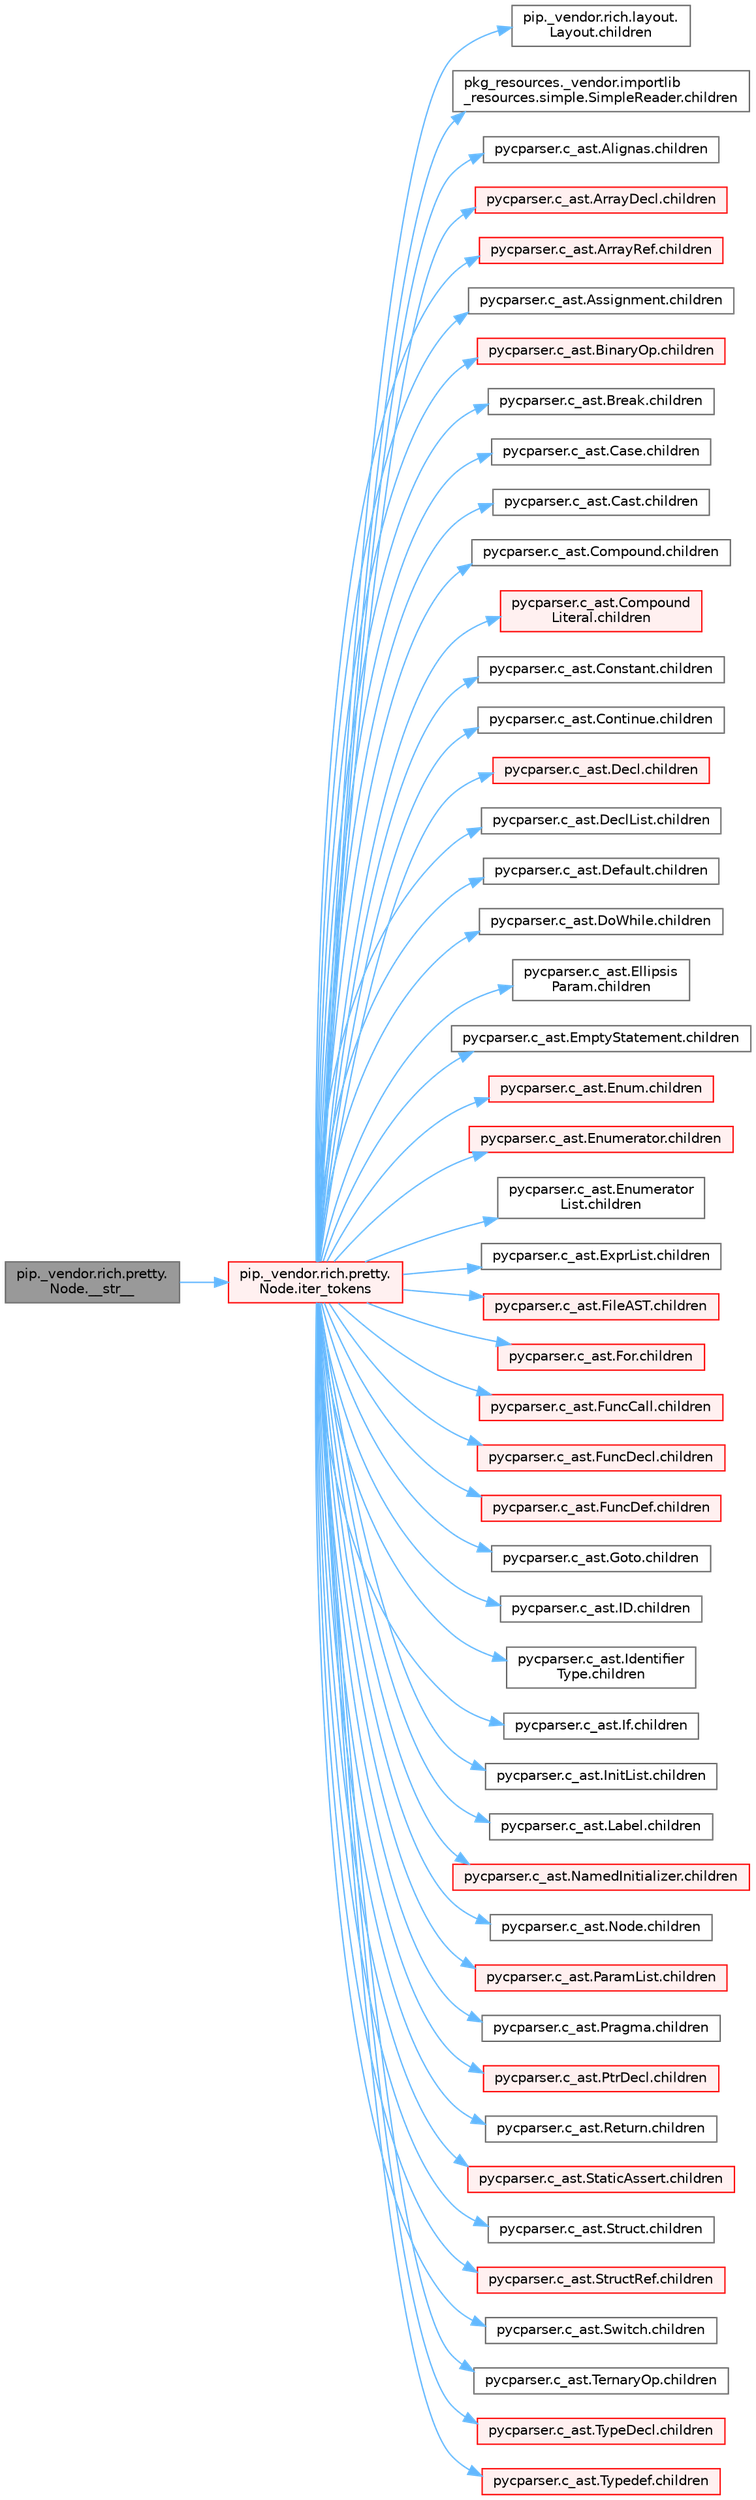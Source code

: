 digraph "pip._vendor.rich.pretty.Node.__str__"
{
 // LATEX_PDF_SIZE
  bgcolor="transparent";
  edge [fontname=Helvetica,fontsize=10,labelfontname=Helvetica,labelfontsize=10];
  node [fontname=Helvetica,fontsize=10,shape=box,height=0.2,width=0.4];
  rankdir="LR";
  Node1 [id="Node000001",label="pip._vendor.rich.pretty.\lNode.__str__",height=0.2,width=0.4,color="gray40", fillcolor="grey60", style="filled", fontcolor="black",tooltip=" "];
  Node1 -> Node2 [id="edge1_Node000001_Node000002",color="steelblue1",style="solid",tooltip=" "];
  Node2 [id="Node000002",label="pip._vendor.rich.pretty.\lNode.iter_tokens",height=0.2,width=0.4,color="red", fillcolor="#FFF0F0", style="filled",URL="$classpip_1_1__vendor_1_1rich_1_1pretty_1_1_node.html#a0aa14e355c4ac08308ae1a96f9d3ebc2",tooltip=" "];
  Node2 -> Node3 [id="edge2_Node000002_Node000003",color="steelblue1",style="solid",tooltip=" "];
  Node3 [id="Node000003",label="pip._vendor.rich.layout.\lLayout.children",height=0.2,width=0.4,color="grey40", fillcolor="white", style="filled",URL="$classpip_1_1__vendor_1_1rich_1_1layout_1_1_layout.html#a60c722fa3c691866d7f63f31252aa0b4",tooltip=" "];
  Node2 -> Node4 [id="edge3_Node000002_Node000004",color="steelblue1",style="solid",tooltip=" "];
  Node4 [id="Node000004",label="pkg_resources._vendor.importlib\l_resources.simple.SimpleReader.children",height=0.2,width=0.4,color="grey40", fillcolor="white", style="filled",URL="$classpkg__resources_1_1__vendor_1_1importlib__resources_1_1simple_1_1_simple_reader.html#a50c83373cfef9833d0f1ff34953802eb",tooltip=" "];
  Node2 -> Node5 [id="edge4_Node000002_Node000005",color="steelblue1",style="solid",tooltip=" "];
  Node5 [id="Node000005",label="pycparser.c_ast.Alignas.children",height=0.2,width=0.4,color="grey40", fillcolor="white", style="filled",URL="$classpycparser_1_1c__ast_1_1_alignas.html#aa2e054435ca3f8fe9b118b38e195bbbe",tooltip=" "];
  Node2 -> Node6 [id="edge5_Node000002_Node000006",color="steelblue1",style="solid",tooltip=" "];
  Node6 [id="Node000006",label="pycparser.c_ast.ArrayDecl.children",height=0.2,width=0.4,color="red", fillcolor="#FFF0F0", style="filled",URL="$classpycparser_1_1c__ast_1_1_array_decl.html#a91e13314016d59050744567fc35aa17b",tooltip=" "];
  Node2 -> Node17 [id="edge6_Node000002_Node000017",color="steelblue1",style="solid",tooltip=" "];
  Node17 [id="Node000017",label="pycparser.c_ast.ArrayRef.children",height=0.2,width=0.4,color="red", fillcolor="#FFF0F0", style="filled",URL="$classpycparser_1_1c__ast_1_1_array_ref.html#a1fdda8fe4200afc499724b1a65c1cd09",tooltip=" "];
  Node2 -> Node1943 [id="edge7_Node000002_Node001943",color="steelblue1",style="solid",tooltip=" "];
  Node1943 [id="Node001943",label="pycparser.c_ast.Assignment.children",height=0.2,width=0.4,color="grey40", fillcolor="white", style="filled",URL="$classpycparser_1_1c__ast_1_1_assignment.html#a9fc5fed38534702775cf4f15ec8cbb36",tooltip=" "];
  Node2 -> Node1944 [id="edge8_Node000002_Node001944",color="steelblue1",style="solid",tooltip=" "];
  Node1944 [id="Node001944",label="pycparser.c_ast.BinaryOp.children",height=0.2,width=0.4,color="red", fillcolor="#FFF0F0", style="filled",URL="$classpycparser_1_1c__ast_1_1_binary_op.html#aaed16ff8b93549285393aa560178f658",tooltip=" "];
  Node2 -> Node1949 [id="edge9_Node000002_Node001949",color="steelblue1",style="solid",tooltip=" "];
  Node1949 [id="Node001949",label="pycparser.c_ast.Break.children",height=0.2,width=0.4,color="grey40", fillcolor="white", style="filled",URL="$classpycparser_1_1c__ast_1_1_break.html#a4d7323719d7d852aa54dcb0897ac889f",tooltip=" "];
  Node2 -> Node1950 [id="edge10_Node000002_Node001950",color="steelblue1",style="solid",tooltip=" "];
  Node1950 [id="Node001950",label="pycparser.c_ast.Case.children",height=0.2,width=0.4,color="grey40", fillcolor="white", style="filled",URL="$classpycparser_1_1c__ast_1_1_case.html#ac4c62d0170da363ac8df6e481e3ddeca",tooltip=" "];
  Node2 -> Node1951 [id="edge11_Node000002_Node001951",color="steelblue1",style="solid",tooltip=" "];
  Node1951 [id="Node001951",label="pycparser.c_ast.Cast.children",height=0.2,width=0.4,color="grey40", fillcolor="white", style="filled",URL="$classpycparser_1_1c__ast_1_1_cast.html#a76ec94447b227f7fb01334eb0eeda11a",tooltip=" "];
  Node2 -> Node1952 [id="edge12_Node000002_Node001952",color="steelblue1",style="solid",tooltip=" "];
  Node1952 [id="Node001952",label="pycparser.c_ast.Compound.children",height=0.2,width=0.4,color="grey40", fillcolor="white", style="filled",URL="$classpycparser_1_1c__ast_1_1_compound.html#ad8e8b08f842ea2876f0de92889f470f9",tooltip=" "];
  Node2 -> Node1953 [id="edge13_Node000002_Node001953",color="steelblue1",style="solid",tooltip=" "];
  Node1953 [id="Node001953",label="pycparser.c_ast.Compound\lLiteral.children",height=0.2,width=0.4,color="red", fillcolor="#FFF0F0", style="filled",URL="$classpycparser_1_1c__ast_1_1_compound_literal.html#a6ff6a9f355d70c79e2e3b602b88bfef6",tooltip=" "];
  Node2 -> Node1957 [id="edge14_Node000002_Node001957",color="steelblue1",style="solid",tooltip=" "];
  Node1957 [id="Node001957",label="pycparser.c_ast.Constant.children",height=0.2,width=0.4,color="grey40", fillcolor="white", style="filled",URL="$classpycparser_1_1c__ast_1_1_constant.html#ac11e243b0aa748bc5aa59c98a864968b",tooltip=" "];
  Node2 -> Node1958 [id="edge15_Node000002_Node001958",color="steelblue1",style="solid",tooltip=" "];
  Node1958 [id="Node001958",label="pycparser.c_ast.Continue.children",height=0.2,width=0.4,color="grey40", fillcolor="white", style="filled",URL="$classpycparser_1_1c__ast_1_1_continue.html#af4883146c55a12c840448ce61801ed7b",tooltip=" "];
  Node2 -> Node1959 [id="edge16_Node000002_Node001959",color="steelblue1",style="solid",tooltip=" "];
  Node1959 [id="Node001959",label="pycparser.c_ast.Decl.children",height=0.2,width=0.4,color="red", fillcolor="#FFF0F0", style="filled",URL="$classpycparser_1_1c__ast_1_1_decl.html#a5daf2f7d33fdaa47905df497ebeaa745",tooltip=" "];
  Node2 -> Node1960 [id="edge17_Node000002_Node001960",color="steelblue1",style="solid",tooltip=" "];
  Node1960 [id="Node001960",label="pycparser.c_ast.DeclList.children",height=0.2,width=0.4,color="grey40", fillcolor="white", style="filled",URL="$classpycparser_1_1c__ast_1_1_decl_list.html#abb53331b88791d8cecb6995473c6a9d8",tooltip=" "];
  Node2 -> Node1961 [id="edge18_Node000002_Node001961",color="steelblue1",style="solid",tooltip=" "];
  Node1961 [id="Node001961",label="pycparser.c_ast.Default.children",height=0.2,width=0.4,color="grey40", fillcolor="white", style="filled",URL="$classpycparser_1_1c__ast_1_1_default.html#a81db6b788bda09133309893a002cec3e",tooltip=" "];
  Node2 -> Node1962 [id="edge19_Node000002_Node001962",color="steelblue1",style="solid",tooltip=" "];
  Node1962 [id="Node001962",label="pycparser.c_ast.DoWhile.children",height=0.2,width=0.4,color="grey40", fillcolor="white", style="filled",URL="$classpycparser_1_1c__ast_1_1_do_while.html#ac3b2e65e840a84727342e16c605b5cee",tooltip=" "];
  Node2 -> Node1963 [id="edge20_Node000002_Node001963",color="steelblue1",style="solid",tooltip=" "];
  Node1963 [id="Node001963",label="pycparser.c_ast.Ellipsis\lParam.children",height=0.2,width=0.4,color="grey40", fillcolor="white", style="filled",URL="$classpycparser_1_1c__ast_1_1_ellipsis_param.html#a3dc6f2a51fdba94c25d85c0c88debefa",tooltip=" "];
  Node2 -> Node1964 [id="edge21_Node000002_Node001964",color="steelblue1",style="solid",tooltip=" "];
  Node1964 [id="Node001964",label="pycparser.c_ast.EmptyStatement.children",height=0.2,width=0.4,color="grey40", fillcolor="white", style="filled",URL="$classpycparser_1_1c__ast_1_1_empty_statement.html#a77a86a9f117153a8bea24688041f48bd",tooltip=" "];
  Node2 -> Node1965 [id="edge22_Node000002_Node001965",color="steelblue1",style="solid",tooltip=" "];
  Node1965 [id="Node001965",label="pycparser.c_ast.Enum.children",height=0.2,width=0.4,color="red", fillcolor="#FFF0F0", style="filled",URL="$classpycparser_1_1c__ast_1_1_enum.html#a7a63e81ed8ae813ea8db365d05a67649",tooltip=" "];
  Node2 -> Node1979 [id="edge23_Node000002_Node001979",color="steelblue1",style="solid",tooltip=" "];
  Node1979 [id="Node001979",label="pycparser.c_ast.Enumerator.children",height=0.2,width=0.4,color="red", fillcolor="#FFF0F0", style="filled",URL="$classpycparser_1_1c__ast_1_1_enumerator.html#a96ee9f70f433cf2b3daf1d163e59d3d6",tooltip=" "];
  Node2 -> Node1980 [id="edge24_Node000002_Node001980",color="steelblue1",style="solid",tooltip=" "];
  Node1980 [id="Node001980",label="pycparser.c_ast.Enumerator\lList.children",height=0.2,width=0.4,color="grey40", fillcolor="white", style="filled",URL="$classpycparser_1_1c__ast_1_1_enumerator_list.html#a7240869382ba25ca31bed5b22a82b0ac",tooltip=" "];
  Node2 -> Node1981 [id="edge25_Node000002_Node001981",color="steelblue1",style="solid",tooltip=" "];
  Node1981 [id="Node001981",label="pycparser.c_ast.ExprList.children",height=0.2,width=0.4,color="grey40", fillcolor="white", style="filled",URL="$classpycparser_1_1c__ast_1_1_expr_list.html#a0650bcca0fc0d260072d550abe7c2177",tooltip=" "];
  Node2 -> Node1982 [id="edge26_Node000002_Node001982",color="steelblue1",style="solid",tooltip=" "];
  Node1982 [id="Node001982",label="pycparser.c_ast.FileAST.children",height=0.2,width=0.4,color="red", fillcolor="#FFF0F0", style="filled",URL="$classpycparser_1_1c__ast_1_1_file_a_s_t.html#ae7a0e8537da48a746568755c19d8aedd",tooltip=" "];
  Node2 -> Node1988 [id="edge27_Node000002_Node001988",color="steelblue1",style="solid",tooltip=" "];
  Node1988 [id="Node001988",label="pycparser.c_ast.For.children",height=0.2,width=0.4,color="red", fillcolor="#FFF0F0", style="filled",URL="$classpycparser_1_1c__ast_1_1_for.html#a215c790814d9a305fc5046fec153fbe2",tooltip=" "];
  Node2 -> Node2020 [id="edge28_Node000002_Node002020",color="steelblue1",style="solid",tooltip=" "];
  Node2020 [id="Node002020",label="pycparser.c_ast.FuncCall.children",height=0.2,width=0.4,color="red", fillcolor="#FFF0F0", style="filled",URL="$classpycparser_1_1c__ast_1_1_func_call.html#a48cef72cdf69c757d3239b4238df9295",tooltip=" "];
  Node2 -> Node2021 [id="edge29_Node000002_Node002021",color="steelblue1",style="solid",tooltip=" "];
  Node2021 [id="Node002021",label="pycparser.c_ast.FuncDecl.children",height=0.2,width=0.4,color="red", fillcolor="#FFF0F0", style="filled",URL="$classpycparser_1_1c__ast_1_1_func_decl.html#a0de29afa96d07cb3b062f3752e90601e",tooltip=" "];
  Node2 -> Node2022 [id="edge30_Node000002_Node002022",color="steelblue1",style="solid",tooltip=" "];
  Node2022 [id="Node002022",label="pycparser.c_ast.FuncDef.children",height=0.2,width=0.4,color="red", fillcolor="#FFF0F0", style="filled",URL="$classpycparser_1_1c__ast_1_1_func_def.html#a1bfc96ad25c5d686f449a4bea0b93431",tooltip=" "];
  Node2 -> Node2023 [id="edge31_Node000002_Node002023",color="steelblue1",style="solid",tooltip=" "];
  Node2023 [id="Node002023",label="pycparser.c_ast.Goto.children",height=0.2,width=0.4,color="grey40", fillcolor="white", style="filled",URL="$classpycparser_1_1c__ast_1_1_goto.html#af38991199d678aa319ee69abe585cd7f",tooltip=" "];
  Node2 -> Node2024 [id="edge32_Node000002_Node002024",color="steelblue1",style="solid",tooltip=" "];
  Node2024 [id="Node002024",label="pycparser.c_ast.ID.children",height=0.2,width=0.4,color="grey40", fillcolor="white", style="filled",URL="$classpycparser_1_1c__ast_1_1_i_d.html#a2613358908bb09113557a70b88e0fc8c",tooltip=" "];
  Node2 -> Node2025 [id="edge33_Node000002_Node002025",color="steelblue1",style="solid",tooltip=" "];
  Node2025 [id="Node002025",label="pycparser.c_ast.Identifier\lType.children",height=0.2,width=0.4,color="grey40", fillcolor="white", style="filled",URL="$classpycparser_1_1c__ast_1_1_identifier_type.html#a1112861c3d7d1666d158fcca992b2754",tooltip=" "];
  Node2 -> Node2026 [id="edge34_Node000002_Node002026",color="steelblue1",style="solid",tooltip=" "];
  Node2026 [id="Node002026",label="pycparser.c_ast.If.children",height=0.2,width=0.4,color="grey40", fillcolor="white", style="filled",URL="$classpycparser_1_1c__ast_1_1_if.html#a93d8d2e0290c67445cc4f3cae924d518",tooltip=" "];
  Node2 -> Node2027 [id="edge35_Node000002_Node002027",color="steelblue1",style="solid",tooltip=" "];
  Node2027 [id="Node002027",label="pycparser.c_ast.InitList.children",height=0.2,width=0.4,color="grey40", fillcolor="white", style="filled",URL="$classpycparser_1_1c__ast_1_1_init_list.html#a307aaa69ad901d8e07a799b31c22e724",tooltip=" "];
  Node2 -> Node2028 [id="edge36_Node000002_Node002028",color="steelblue1",style="solid",tooltip=" "];
  Node2028 [id="Node002028",label="pycparser.c_ast.Label.children",height=0.2,width=0.4,color="grey40", fillcolor="white", style="filled",URL="$classpycparser_1_1c__ast_1_1_label.html#af8ac0c7eddeb814888f8820288ce593b",tooltip=" "];
  Node2 -> Node2029 [id="edge37_Node000002_Node002029",color="steelblue1",style="solid",tooltip=" "];
  Node2029 [id="Node002029",label="pycparser.c_ast.NamedInitializer.children",height=0.2,width=0.4,color="red", fillcolor="#FFF0F0", style="filled",URL="$classpycparser_1_1c__ast_1_1_named_initializer.html#a60bccd17c22009e2f3f35b748c335216",tooltip=" "];
  Node2 -> Node2030 [id="edge38_Node000002_Node002030",color="steelblue1",style="solid",tooltip=" "];
  Node2030 [id="Node002030",label="pycparser.c_ast.Node.children",height=0.2,width=0.4,color="grey40", fillcolor="white", style="filled",URL="$classpycparser_1_1c__ast_1_1_node.html#ac25dd13a2236b54511618dbb65771bdd",tooltip=" "];
  Node2 -> Node2031 [id="edge39_Node000002_Node002031",color="steelblue1",style="solid",tooltip=" "];
  Node2031 [id="Node002031",label="pycparser.c_ast.ParamList.children",height=0.2,width=0.4,color="red", fillcolor="#FFF0F0", style="filled",URL="$classpycparser_1_1c__ast_1_1_param_list.html#af9324413f0aaec7e0dc287b1100931fc",tooltip=" "];
  Node2 -> Node2032 [id="edge40_Node000002_Node002032",color="steelblue1",style="solid",tooltip=" "];
  Node2032 [id="Node002032",label="pycparser.c_ast.Pragma.children",height=0.2,width=0.4,color="grey40", fillcolor="white", style="filled",URL="$classpycparser_1_1c__ast_1_1_pragma.html#af70648810c2aaf5efd48557ac12664d0",tooltip=" "];
  Node2 -> Node2033 [id="edge41_Node000002_Node002033",color="steelblue1",style="solid",tooltip=" "];
  Node2033 [id="Node002033",label="pycparser.c_ast.PtrDecl.children",height=0.2,width=0.4,color="red", fillcolor="#FFF0F0", style="filled",URL="$classpycparser_1_1c__ast_1_1_ptr_decl.html#a07f3793ea19c91a80dff41dd86af01d8",tooltip=" "];
  Node2 -> Node2034 [id="edge42_Node000002_Node002034",color="steelblue1",style="solid",tooltip=" "];
  Node2034 [id="Node002034",label="pycparser.c_ast.Return.children",height=0.2,width=0.4,color="grey40", fillcolor="white", style="filled",URL="$classpycparser_1_1c__ast_1_1_return.html#a556faef132d3b78d10d82d0eff7e70e8",tooltip=" "];
  Node2 -> Node2035 [id="edge43_Node000002_Node002035",color="steelblue1",style="solid",tooltip=" "];
  Node2035 [id="Node002035",label="pycparser.c_ast.StaticAssert.children",height=0.2,width=0.4,color="red", fillcolor="#FFF0F0", style="filled",URL="$classpycparser_1_1c__ast_1_1_static_assert.html#aabc32ad80562da5a8ad717a6ceeed040",tooltip=" "];
  Node2 -> Node2054 [id="edge44_Node000002_Node002054",color="steelblue1",style="solid",tooltip=" "];
  Node2054 [id="Node002054",label="pycparser.c_ast.Struct.children",height=0.2,width=0.4,color="grey40", fillcolor="white", style="filled",URL="$classpycparser_1_1c__ast_1_1_struct.html#aa0baa6c20d4cfbc6f0c21f0e9069be25",tooltip=" "];
  Node2 -> Node2055 [id="edge45_Node000002_Node002055",color="steelblue1",style="solid",tooltip=" "];
  Node2055 [id="Node002055",label="pycparser.c_ast.StructRef.children",height=0.2,width=0.4,color="red", fillcolor="#FFF0F0", style="filled",URL="$classpycparser_1_1c__ast_1_1_struct_ref.html#a60c67f5b61db2f4fa43b1a7b3e749a3f",tooltip=" "];
  Node2 -> Node2056 [id="edge46_Node000002_Node002056",color="steelblue1",style="solid",tooltip=" "];
  Node2056 [id="Node002056",label="pycparser.c_ast.Switch.children",height=0.2,width=0.4,color="grey40", fillcolor="white", style="filled",URL="$classpycparser_1_1c__ast_1_1_switch.html#a1f16ab2bdb01758b98101095b8fdf440",tooltip=" "];
  Node2 -> Node2057 [id="edge47_Node000002_Node002057",color="steelblue1",style="solid",tooltip=" "];
  Node2057 [id="Node002057",label="pycparser.c_ast.TernaryOp.children",height=0.2,width=0.4,color="grey40", fillcolor="white", style="filled",URL="$classpycparser_1_1c__ast_1_1_ternary_op.html#a0fc076ae8edd5f74b263294ac5f75466",tooltip=" "];
  Node2 -> Node2058 [id="edge48_Node000002_Node002058",color="steelblue1",style="solid",tooltip=" "];
  Node2058 [id="Node002058",label="pycparser.c_ast.TypeDecl.children",height=0.2,width=0.4,color="red", fillcolor="#FFF0F0", style="filled",URL="$classpycparser_1_1c__ast_1_1_type_decl.html#a2484819d89de79cada6b8cfa00a036b7",tooltip=" "];
  Node2 -> Node2059 [id="edge49_Node000002_Node002059",color="steelblue1",style="solid",tooltip=" "];
  Node2059 [id="Node002059",label="pycparser.c_ast.Typedef.children",height=0.2,width=0.4,color="red", fillcolor="#FFF0F0", style="filled",URL="$classpycparser_1_1c__ast_1_1_typedef.html#aa9a7ab67d06407849c9b7952c34f59e8",tooltip=" "];
}
